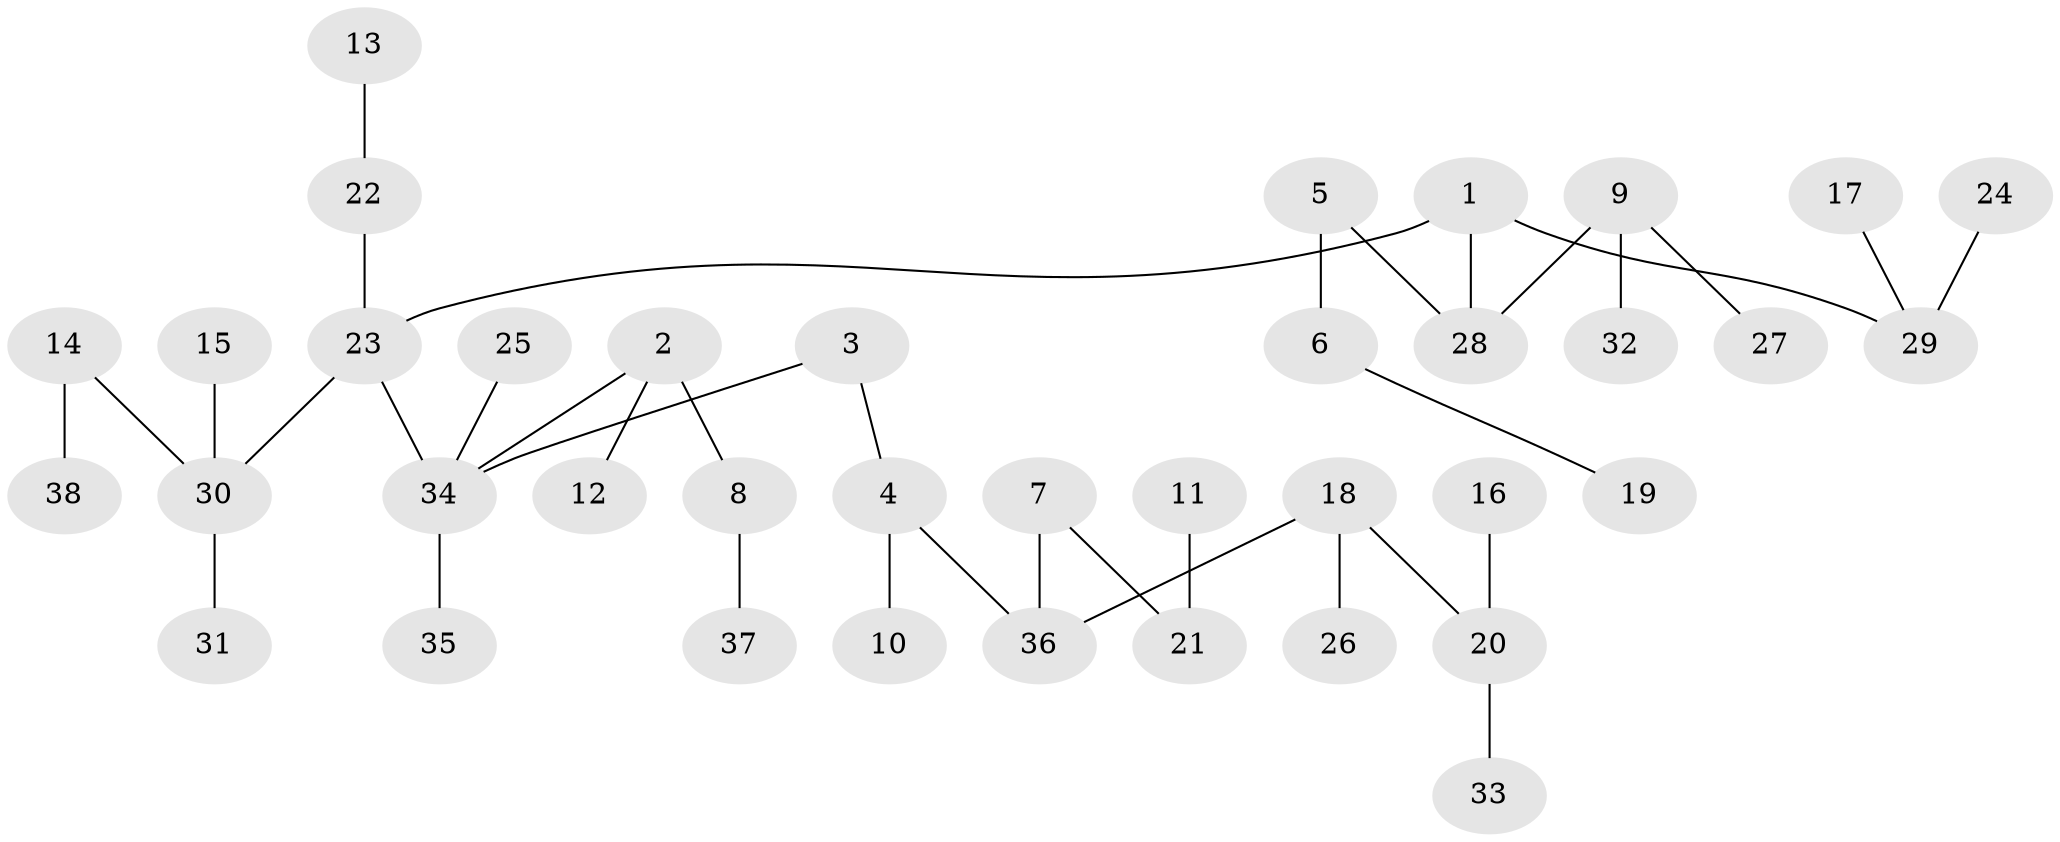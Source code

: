 // original degree distribution, {3: 0.12, 5: 0.05333333333333334, 7: 0.013333333333333334, 4: 0.06666666666666667, 1: 0.5066666666666667, 2: 0.24}
// Generated by graph-tools (version 1.1) at 2025/02/03/09/25 03:02:30]
// undirected, 38 vertices, 37 edges
graph export_dot {
graph [start="1"]
  node [color=gray90,style=filled];
  1;
  2;
  3;
  4;
  5;
  6;
  7;
  8;
  9;
  10;
  11;
  12;
  13;
  14;
  15;
  16;
  17;
  18;
  19;
  20;
  21;
  22;
  23;
  24;
  25;
  26;
  27;
  28;
  29;
  30;
  31;
  32;
  33;
  34;
  35;
  36;
  37;
  38;
  1 -- 23 [weight=1.0];
  1 -- 28 [weight=1.0];
  1 -- 29 [weight=1.0];
  2 -- 8 [weight=1.0];
  2 -- 12 [weight=1.0];
  2 -- 34 [weight=1.0];
  3 -- 4 [weight=1.0];
  3 -- 34 [weight=1.0];
  4 -- 10 [weight=1.0];
  4 -- 36 [weight=1.0];
  5 -- 6 [weight=1.0];
  5 -- 28 [weight=1.0];
  6 -- 19 [weight=1.0];
  7 -- 21 [weight=1.0];
  7 -- 36 [weight=1.0];
  8 -- 37 [weight=1.0];
  9 -- 27 [weight=1.0];
  9 -- 28 [weight=1.0];
  9 -- 32 [weight=1.0];
  11 -- 21 [weight=1.0];
  13 -- 22 [weight=1.0];
  14 -- 30 [weight=1.0];
  14 -- 38 [weight=1.0];
  15 -- 30 [weight=1.0];
  16 -- 20 [weight=1.0];
  17 -- 29 [weight=1.0];
  18 -- 20 [weight=1.0];
  18 -- 26 [weight=1.0];
  18 -- 36 [weight=1.0];
  20 -- 33 [weight=1.0];
  22 -- 23 [weight=1.0];
  23 -- 30 [weight=1.0];
  23 -- 34 [weight=1.0];
  24 -- 29 [weight=1.0];
  25 -- 34 [weight=1.0];
  30 -- 31 [weight=1.0];
  34 -- 35 [weight=1.0];
}
